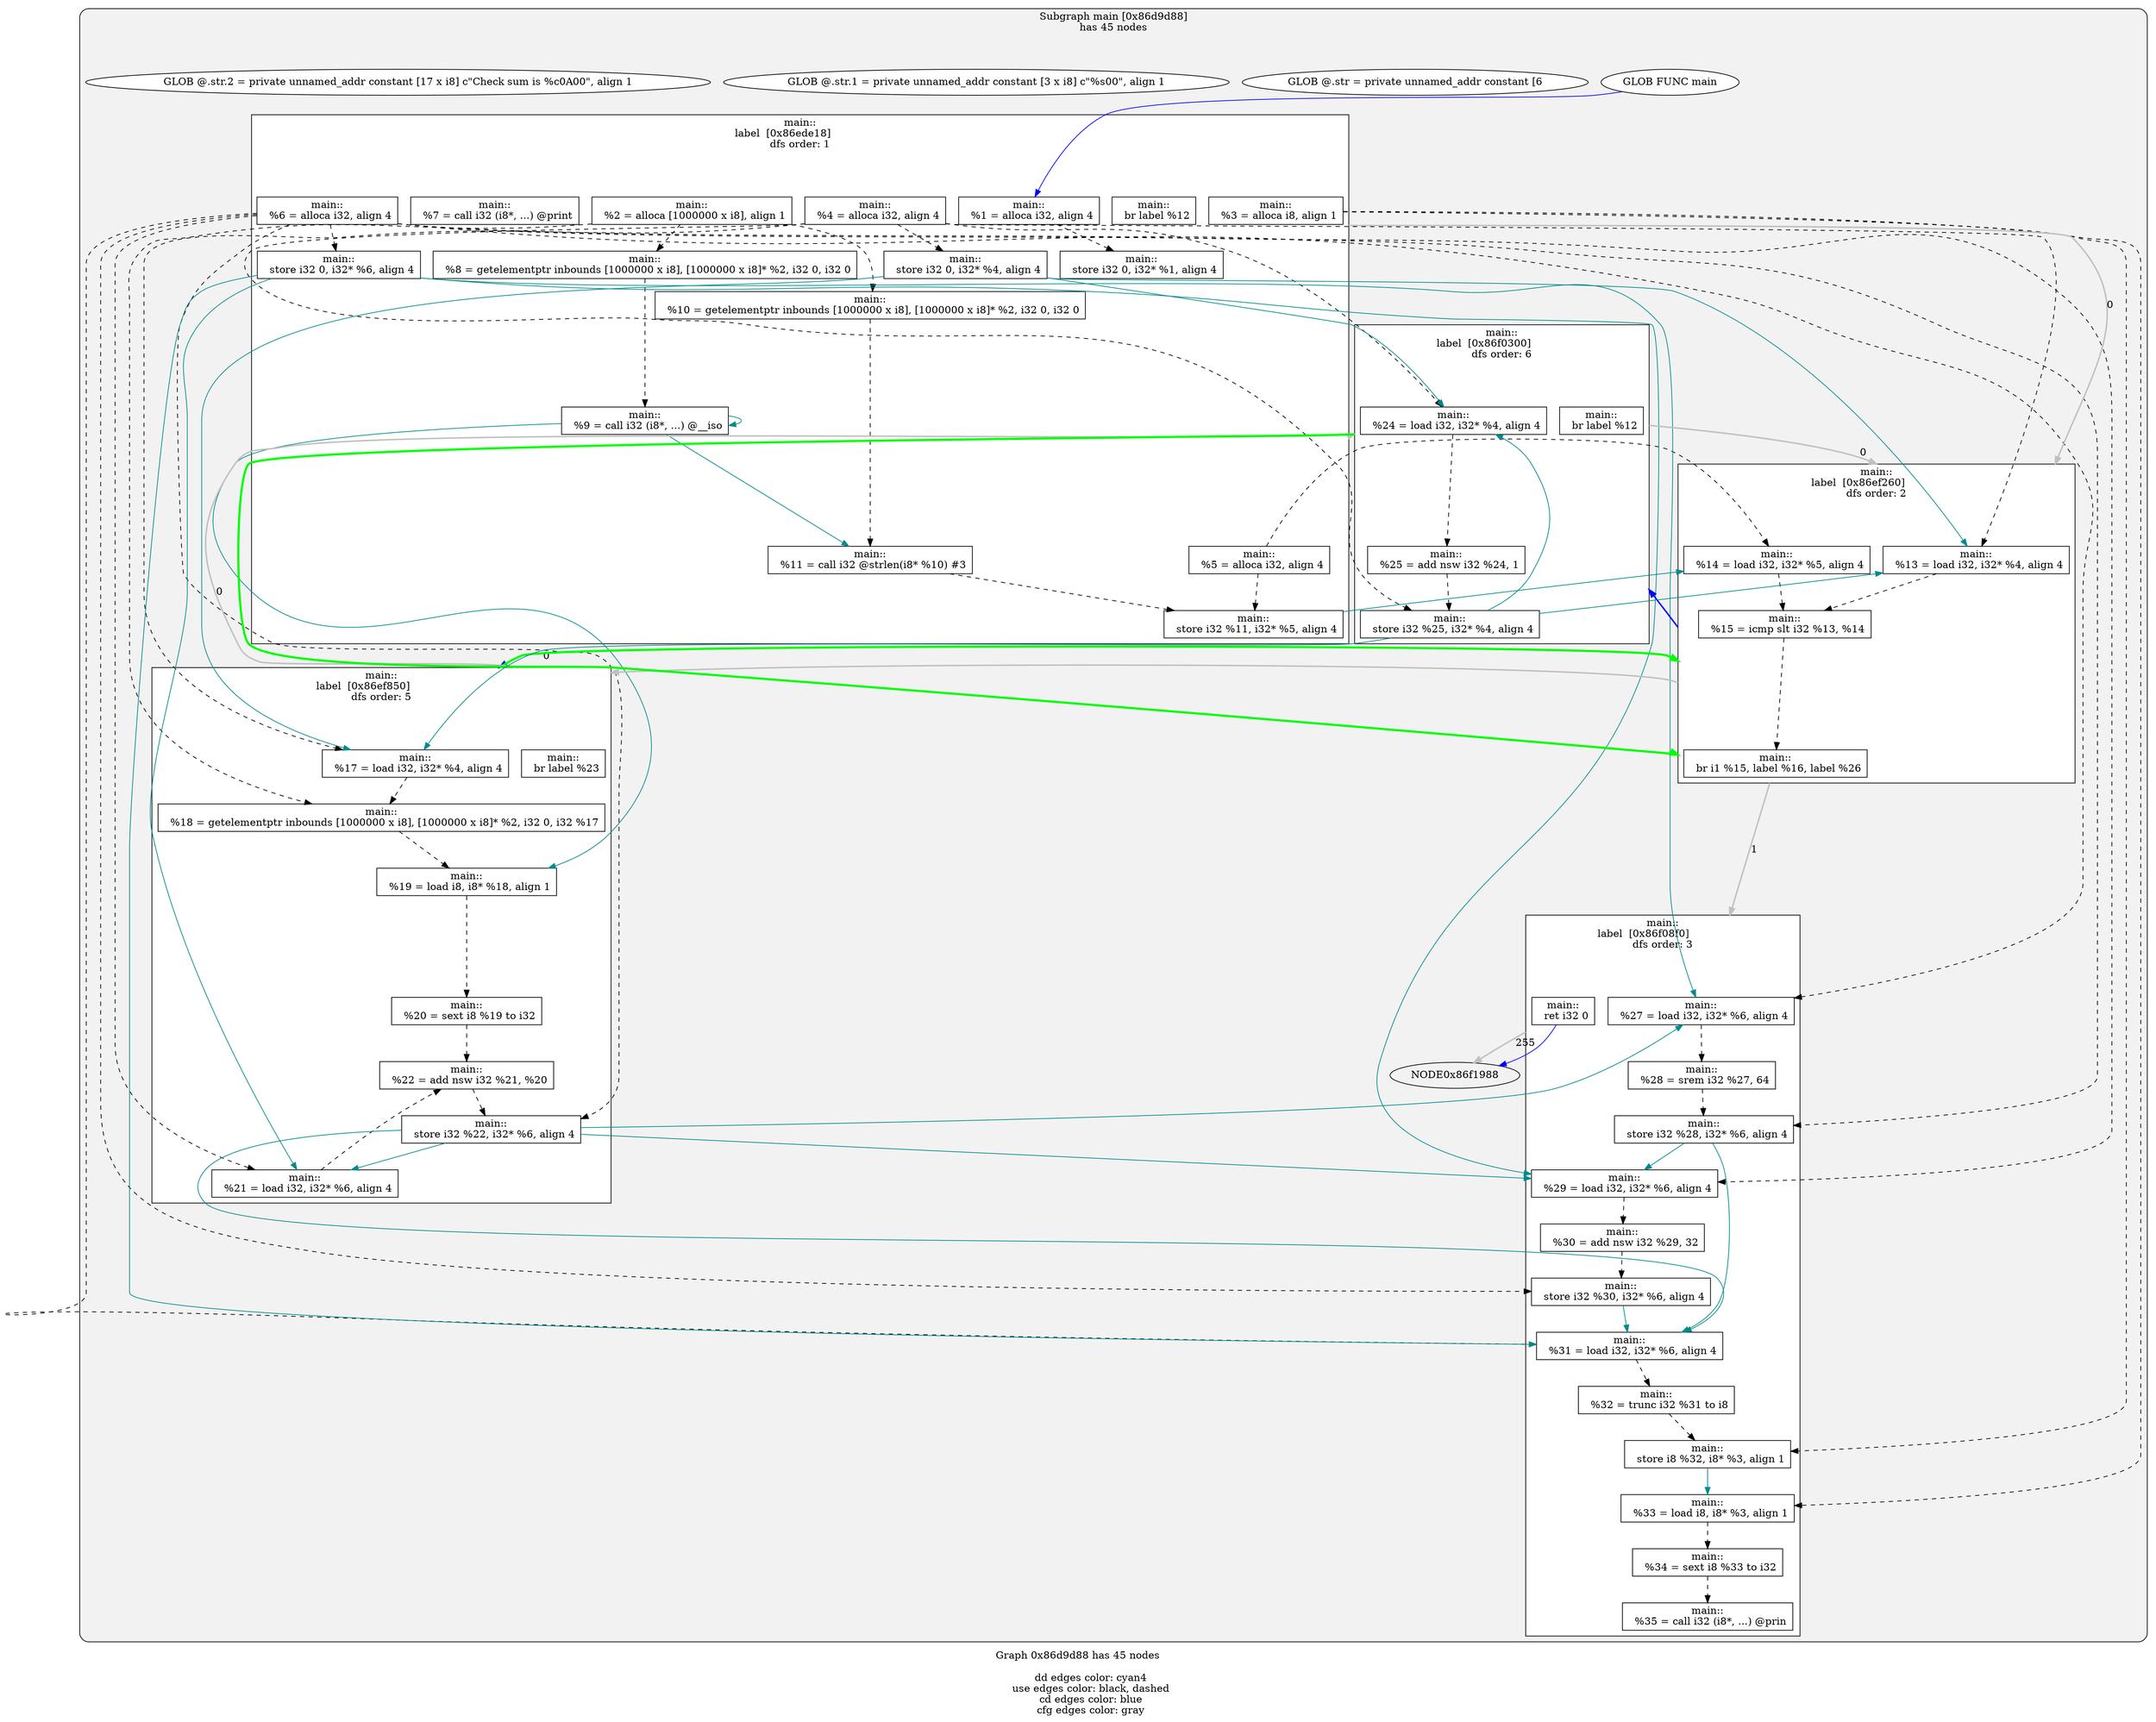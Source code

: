 digraph "DependenceGraph" {
	compound=true label="Graph 0x86d9d88 has 45 nodes\n
	dd edges color: cyan4
	use edges color: black, dashed
	cd edges color: blue
	cfg edges color: gray"

	/* subgraph 0x86d9d88 nodes */
	subgraph cluster_0x86d9d88 {
		style="filled, rounded" fillcolor=gray95
		label="Subgraph main [0x86d9d88]\nhas 45 nodes
"
		/* Basic Block main::
label  [0x86ede18] */
		subgraph cluster_bb_0x86ede18 {
			style=filled fillcolor=white
			label="main::
label  [0x86ede18]		\ndfs order: 1"
			NODE0x86edf28 [shape=rect label="0x86dbefc"]
			NODE0x86ee028 [shape=rect label="0x86dfe74"]
			NODE0x86ee158 [shape=rect label="0x86dfeac"]
			NODE0x86ee288 [shape=rect label="0x86e0594"]
			NODE0x86ee3b8 [shape=rect label="0x86e05cc"]
			NODE0x86ee4e8 [shape=rect label="0x86e0604"]
			NODE0x86ee618 [shape=rect label="0x86e0648"]
			NODE0x86ee748 [shape=rect label="0x86e0688"]
			NODE0x86ee890 [shape=rect label="0x86e06dc"]
			NODE0x86ee9c0 [shape=rect label="0x86e072c"]
			NODE0x86eeb08 [shape=rect label="0x86e077c"]
			NODE0x86eec38 [shape=rect label="0x86e07c0"]
			NODE0x86eed80 [shape=rect label="0x86e0808"]
			NODE0x86eeeb0 [shape=rect label="0x86e0848"]
			NODE0x86eefe0 [shape=rect label="0x86e0888"]
			NODE0x86ef110 [shape=rect label="0x86e08bc"]
		} /* cluster_bb_0x86ede18 */

		/* Basic Block main::
label  [0x86ef260] */
		subgraph cluster_bb_0x86ef260 {
			style=filled fillcolor=white
			label="main::
label  [0x86ef260]		\ndfs order: 2"
			NODE0x86ef370 [shape=rect label="0x86e08ec"]
			NODE0x86ef4a0 [shape=rect label="0x86e0924"]
			NODE0x86ef5d0 [shape=rect label="0x86e0968"]
			NODE0x86ef700 [shape=rect label="0x86e09b4"]
		} /* cluster_bb_0x86ef260 */

		/* Basic Block main::
label  [0x86ef850] */
		subgraph cluster_bb_0x86ef850 {
			style=filled fillcolor=white
			label="main::
label  [0x86ef850]		\ndfs order: 5"
			NODE0x86ef960 [shape=rect label="0x86e09e4"]
			NODE0x86efa90 [shape=rect label="0x86e265c"]
			NODE0x86efbc0 [shape=rect label="0x86dfdf4"]
			NODE0x86efcf0 [shape=rect label="0x86dfee4"]
			NODE0x86efe20 [shape=rect label="0x86dfe2c"]
			NODE0x86eff50 [shape=rect label="0x86e00d0"]
			NODE0x86f0080 [shape=rect label="0x86e0110"]
			NODE0x86f01b0 [shape=rect label="0x86e0a1c"]
		} /* cluster_bb_0x86ef850 */

		/* Basic Block main::
label  [0x86f0300] */
		subgraph cluster_bb_0x86f0300 {
			style=filled fillcolor=white
			label="main::
label  [0x86f0300]		\ndfs order: 6"
			NODE0x86f0410 [shape=rect label="0x86e0a4c"]
			NODE0x86f0540 [shape=rect label="0x86e0a90"]
			NODE0x86f0670 [shape=rect label="0x86e0ad0"]
			NODE0x86f07a0 [shape=rect label="0x86e0b04"]
		} /* cluster_bb_0x86f0300 */

		/* Basic Block main::
label  [0x86f08f0] */
		subgraph cluster_bb_0x86f08f0 {
			style=filled fillcolor=white
			label="main::
label  [0x86f08f0]		\ndfs order: 3"
			NODE0x86f0a00 [shape=rect label="0x86e0b34"]
			NODE0x86f0b30 [shape=rect label="0x86e0b78"]
			NODE0x86f0c60 [shape=rect label="0x86de570"]
			NODE0x86f0d90 [shape=rect label="0x86de5a4"]
			NODE0x86f0ec0 [shape=rect label="0x86de5e8"]
			NODE0x86f0ff0 [shape=rect label="0x86de628"]
			NODE0x86f1120 [shape=rect label="0x86de65c"]
			NODE0x86f1250 [shape=rect label="0x86de694"]
			NODE0x86f1380 [shape=rect label="0x86de6d0"]
			NODE0x86f14b0 [shape=rect label="0x86de704"]
			NODE0x86f15e0 [shape=rect label="0x86de73c"]
			NODE0x86f1710 [shape=rect label="0x86dec9c"]
			NODE0x86f1858 [shape=rect label="0x86decd4"]
		} /* cluster_bb_0x86f08f0 */

	NODE0x86ef110 -> NODE0x86ef370 [penwidth=2 label="0"  ltail=cluster_bb_0x86ede18  lhead=cluster_bb_0x86ef260  color="gray"]
	NODE0x86ef700 -> NODE0x86ef960 [penwidth=2 label="0"  ltail=cluster_bb_0x86ef260  lhead=cluster_bb_0x86ef850  color="gray"]
	NODE0x86ef700 -> NODE0x86f0a00 [penwidth=2 label="1"  ltail=cluster_bb_0x86ef260  lhead=cluster_bb_0x86f08f0  color="gray"]
	NODE0x86ef700 -> NODE0x86ef960 [penwidth=2 color=blue  ltail=cluster_bb_0x86ef260  lhead=cluster_bb_0x86ef850]
	NODE0x86ef700 -> NODE0x86f0410 [penwidth=2 color=blue  ltail=cluster_bb_0x86ef260  lhead=cluster_bb_0x86f0300]
	NODE0x86f01b0 -> NODE0x86f0410 [penwidth=2 label="0"  ltail=cluster_bb_0x86ef850  lhead=cluster_bb_0x86f0300  color="gray"]
	/* post-dominance frontiers */
NODE0x86ef960 -> NODE0x86ef700 [penwidth=3 color=green  ltail=cluster_bb_0x86ef850  lhead=cluster_bb_0x86ef260 constraint=false]
	NODE0x86f07a0 -> NODE0x86ef370 [penwidth=2 label="0"  ltail=cluster_bb_0x86f0300  lhead=cluster_bb_0x86ef260  color="gray"]
	/* post-dominance frontiers */
NODE0x86f0410 -> NODE0x86ef700 [penwidth=3 color=green  ltail=cluster_bb_0x86f0300  lhead=cluster_bb_0x86ef260 constraint=false]
	NODE0x86f1858 -> NODE0x86f1988 [penwidth=2 label="255"  ltail=cluster_bb_0x86f08f0  lhead=cluster_bb_0x86f1a88  color="gray"]
		NODE0x86edf28 [label="main::
  %1 = alloca i32, align 4" style=filled fillcolor=white]
		/* -- node 0x86dbefc
		 * ------------------------------------------- */
		/* DD edges */
		/* USE edges */
		NODE0x86edf28 -> NODE0x86ee618 [color="black" rank=max style="dashed"]
		/* CD edges */
		/* ID edges */
		NODE0x86f0c60 [label="main::
  store i32 %28, i32* %6, align 4" style=filled fillcolor=white]
		/* -- node 0x86de570
		 * ------------------------------------------- */
		/* DD edges */
		NODE0x86f0c60 -> NODE0x86f0d90 [color="cyan4" rank=max]
		NODE0x86f0c60 -> NODE0x86f1120 [color="cyan4" rank=max]
		/* USE edges */
		/* CD edges */
		/* ID edges */
		NODE0x86f0d90 [label="main::
  %29 = load i32, i32* %6, align 4" style=filled fillcolor=white]
		/* -- node 0x86de5a4
		 * ------------------------------------------- */
		/* DD edges */
		/* USE edges */
		NODE0x86f0d90 -> NODE0x86f0ec0 [color="black" rank=max style="dashed"]
		/* CD edges */
		/* ID edges */
		NODE0x86f0ec0 [label="main::
  %30 = add nsw i32 %29, 32" style=filled fillcolor=white]
		/* -- node 0x86de5e8
		 * ------------------------------------------- */
		/* DD edges */
		/* USE edges */
		NODE0x86f0ec0 -> NODE0x86f0ff0 [color="black" rank=max style="dashed"]
		/* CD edges */
		/* ID edges */
		NODE0x86f0ff0 [label="main::
  store i32 %30, i32* %6, align 4" style=filled fillcolor=white]
		/* -- node 0x86de628
		 * ------------------------------------------- */
		/* DD edges */
		NODE0x86f0ff0 -> NODE0x86f1120 [color="cyan4" rank=max]
		/* USE edges */
		/* CD edges */
		/* ID edges */
		NODE0x86f1120 [label="main::
  %31 = load i32, i32* %6, align 4" style=filled fillcolor=white]
		/* -- node 0x86de65c
		 * ------------------------------------------- */
		/* DD edges */
		/* USE edges */
		NODE0x86f1120 -> NODE0x86f1250 [color="black" rank=max style="dashed"]
		/* CD edges */
		/* ID edges */
		NODE0x86f1250 [label="main::
  %32 = trunc i32 %31 to i8" style=filled fillcolor=white]
		/* -- node 0x86de694
		 * ------------------------------------------- */
		/* DD edges */
		/* USE edges */
		NODE0x86f1250 -> NODE0x86f1380 [color="black" rank=max style="dashed"]
		/* CD edges */
		/* ID edges */
		NODE0x86f1380 [label="main::
  store i8 %32, i8* %3, align 1" style=filled fillcolor=white]
		/* -- node 0x86de6d0
		 * ------------------------------------------- */
		/* DD edges */
		NODE0x86f1380 -> NODE0x86f14b0 [color="cyan4" rank=max]
		/* USE edges */
		/* CD edges */
		/* ID edges */
		NODE0x86f14b0 [label="main::
  %33 = load i8, i8* %3, align 1" style=filled fillcolor=white]
		/* -- node 0x86de704
		 * ------------------------------------------- */
		/* DD edges */
		/* USE edges */
		NODE0x86f14b0 -> NODE0x86f15e0 [color="black" rank=max style="dashed"]
		/* CD edges */
		/* ID edges */
		NODE0x86f15e0 [label="main::
  %34 = sext i8 %33 to i32" style=filled fillcolor=white]
		/* -- node 0x86de73c
		 * ------------------------------------------- */
		/* DD edges */
		/* USE edges */
		NODE0x86f15e0 -> NODE0x86f1710 [color="black" rank=max style="dashed"]
		/* CD edges */
		/* ID edges */
		NODE0x86f1710 [label="main::
  %35 = call i32 (i8*, ...) @prin" style=filled fillcolor=white]
		/* -- node 0x86dec9c
		 * ------------------------------------------- */
		/* DD edges */
		/* USE edges */
		/* CD edges */
		/* ID edges */
		NODE0x86f1858 [label="main::
  ret i32 0" style=filled fillcolor=white]
		/* -- node 0x86decd4
		 * ------------------------------------------- */
		/* DD edges */
		/* USE edges */
		/* CD edges */
		NODE0x86f1858 -> NODE0x86f1988 [color="blue"]
		/* ID edges */
		NODE0x86efbc0 [label="main::
  %19 = load i8, i8* %18, align 1" style=filled fillcolor=white]
		/* -- node 0x86dfdf4
		 * ------------------------------------------- */
		/* DD edges */
		/* USE edges */
		NODE0x86efbc0 -> NODE0x86efcf0 [color="black" rank=max style="dashed"]
		/* CD edges */
		/* ID edges */
		NODE0x86efe20 [label="main::
  %21 = load i32, i32* %6, align 4" style=filled fillcolor=white]
		/* -- node 0x86dfe2c
		 * ------------------------------------------- */
		/* DD edges */
		/* USE edges */
		NODE0x86efe20 -> NODE0x86eff50 [color="black" rank=max style="dashed"]
		/* CD edges */
		/* ID edges */
		NODE0x86ee028 [label="main::
  %2 = alloca [1000000 x i8], align 1" style=filled fillcolor=white]
		/* -- node 0x86dfe74
		 * ------------------------------------------- */
		/* DD edges */
		/* USE edges */
		NODE0x86ee028 -> NODE0x86ee890 [color="black" rank=max style="dashed"]
		NODE0x86ee028 -> NODE0x86eeb08 [color="black" rank=max style="dashed"]
		NODE0x86ee028 -> NODE0x86efa90 [color="black" rank=max style="dashed"]
		/* CD edges */
		/* ID edges */
		NODE0x86ee158 [label="main::
  %3 = alloca i8, align 1" style=filled fillcolor=white]
		/* -- node 0x86dfeac
		 * ------------------------------------------- */
		/* DD edges */
		/* USE edges */
		NODE0x86ee158 -> NODE0x86f1380 [color="black" rank=max style="dashed"]
		NODE0x86ee158 -> NODE0x86f14b0 [color="black" rank=max style="dashed"]
		/* CD edges */
		/* ID edges */
		NODE0x86efcf0 [label="main::
  %20 = sext i8 %19 to i32" style=filled fillcolor=white]
		/* -- node 0x86dfee4
		 * ------------------------------------------- */
		/* DD edges */
		/* USE edges */
		NODE0x86efcf0 -> NODE0x86eff50 [color="black" rank=max style="dashed"]
		/* CD edges */
		/* ID edges */
		NODE0x86eff50 [label="main::
  %22 = add nsw i32 %21, %20" style=filled fillcolor=white]
		/* -- node 0x86e00d0
		 * ------------------------------------------- */
		/* DD edges */
		/* USE edges */
		NODE0x86eff50 -> NODE0x86f0080 [color="black" rank=max style="dashed"]
		/* CD edges */
		/* ID edges */
		NODE0x86f0080 [label="main::
  store i32 %22, i32* %6, align 4" style=filled fillcolor=white]
		/* -- node 0x86e0110
		 * ------------------------------------------- */
		/* DD edges */
		NODE0x86f0080 -> NODE0x86efe20 [color="cyan4" rank=max]
		NODE0x86f0080 -> NODE0x86f0a00 [color="cyan4" rank=max]
		NODE0x86f0080 -> NODE0x86f0d90 [color="cyan4" rank=max]
		NODE0x86f0080 -> NODE0x86f1120 [color="cyan4" rank=max]
		/* USE edges */
		/* CD edges */
		/* ID edges */
		NODE0x86ee288 [label="main::
  %4 = alloca i32, align 4" style=filled fillcolor=white]
		/* -- node 0x86e0594
		 * ------------------------------------------- */
		/* DD edges */
		/* USE edges */
		NODE0x86ee288 -> NODE0x86eefe0 [color="black" rank=max style="dashed"]
		NODE0x86ee288 -> NODE0x86ef370 [color="black" rank=max style="dashed"]
		NODE0x86ee288 -> NODE0x86ef960 [color="black" rank=max style="dashed"]
		NODE0x86ee288 -> NODE0x86f0410 [color="black" rank=max style="dashed"]
		NODE0x86ee288 -> NODE0x86f0670 [color="black" rank=max style="dashed"]
		/* CD edges */
		/* ID edges */
		NODE0x86ee3b8 [label="main::
  %5 = alloca i32, align 4" style=filled fillcolor=white]
		/* -- node 0x86e05cc
		 * ------------------------------------------- */
		/* DD edges */
		/* USE edges */
		NODE0x86ee3b8 -> NODE0x86eed80 [color="black" rank=max style="dashed"]
		NODE0x86ee3b8 -> NODE0x86ef4a0 [color="black" rank=max style="dashed"]
		/* CD edges */
		/* ID edges */
		NODE0x86ee4e8 [label="main::
  %6 = alloca i32, align 4" style=filled fillcolor=white]
		/* -- node 0x86e0604
		 * ------------------------------------------- */
		/* DD edges */
		/* USE edges */
		NODE0x86ee4e8 -> NODE0x86eeeb0 [color="black" rank=max style="dashed"]
		NODE0x86ee4e8 -> NODE0x86efe20 [color="black" rank=max style="dashed"]
		NODE0x86ee4e8 -> NODE0x86f0080 [color="black" rank=max style="dashed"]
		NODE0x86ee4e8 -> NODE0x86f0a00 [color="black" rank=max style="dashed"]
		NODE0x86ee4e8 -> NODE0x86f0c60 [color="black" rank=max style="dashed"]
		NODE0x86ee4e8 -> NODE0x86f0d90 [color="black" rank=max style="dashed"]
		NODE0x86ee4e8 -> NODE0x86f0ff0 [color="black" rank=max style="dashed"]
		NODE0x86ee4e8 -> NODE0x86f1120 [color="black" rank=max style="dashed"]
		/* CD edges */
		/* ID edges */
		NODE0x86ee618 [label="main::
  store i32 0, i32* %1, align 4" style=filled fillcolor=white]
		/* -- node 0x86e0648
		 * ------------------------------------------- */
		/* DD edges */
		/* USE edges */
		/* CD edges */
		/* ID edges */
		NODE0x86ee748 [label="main::
  %7 = call i32 (i8*, ...) @print" style=filled fillcolor=white]
		/* -- node 0x86e0688
		 * ------------------------------------------- */
		/* DD edges */
		/* USE edges */
		/* CD edges */
		/* ID edges */
		NODE0x86ee890 [label="main::
  %8 = getelementptr inbounds [1000000 x i8], [1000000 x i8]* %2, i32 0, i32 0" style=filled fillcolor=white]
		/* -- node 0x86e06dc
		 * ------------------------------------------- */
		/* DD edges */
		/* USE edges */
		NODE0x86ee890 -> NODE0x86ee9c0 [color="black" rank=max style="dashed"]
		/* CD edges */
		/* ID edges */
		NODE0x86ee9c0 [label="main::
  %9 = call i32 (i8*, ...) @__iso" style=filled fillcolor=white]
		/* -- node 0x86e072c
		 * ------------------------------------------- */
		/* DD edges */
		NODE0x86ee9c0 -> NODE0x86ee9c0 [color="cyan4" rank=max]
		NODE0x86ee9c0 -> NODE0x86eec38 [color="cyan4" rank=max]
		NODE0x86ee9c0 -> NODE0x86efbc0 [color="cyan4" rank=max]
		/* USE edges */
		/* CD edges */
		/* ID edges */
		NODE0x86eeb08 [label="main::
  %10 = getelementptr inbounds [1000000 x i8], [1000000 x i8]* %2, i32 0, i32 0" style=filled fillcolor=white]
		/* -- node 0x86e077c
		 * ------------------------------------------- */
		/* DD edges */
		/* USE edges */
		NODE0x86eeb08 -> NODE0x86eec38 [color="black" rank=max style="dashed"]
		/* CD edges */
		/* ID edges */
		NODE0x86eec38 [label="main::
  %11 = call i32 @strlen(i8* %10) #3" style=filled fillcolor=white]
		/* -- node 0x86e07c0
		 * ------------------------------------------- */
		/* DD edges */
		/* USE edges */
		NODE0x86eec38 -> NODE0x86eed80 [color="black" rank=max style="dashed"]
		/* CD edges */
		/* ID edges */
		NODE0x86eed80 [label="main::
  store i32 %11, i32* %5, align 4" style=filled fillcolor=white]
		/* -- node 0x86e0808
		 * ------------------------------------------- */
		/* DD edges */
		NODE0x86eed80 -> NODE0x86ef4a0 [color="cyan4" rank=max]
		/* USE edges */
		/* CD edges */
		/* ID edges */
		NODE0x86eeeb0 [label="main::
  store i32 0, i32* %6, align 4" style=filled fillcolor=white]
		/* -- node 0x86e0848
		 * ------------------------------------------- */
		/* DD edges */
		NODE0x86eeeb0 -> NODE0x86efe20 [color="cyan4" rank=max]
		NODE0x86eeeb0 -> NODE0x86f0a00 [color="cyan4" rank=max]
		NODE0x86eeeb0 -> NODE0x86f0d90 [color="cyan4" rank=max]
		NODE0x86eeeb0 -> NODE0x86f1120 [color="cyan4" rank=max]
		/* USE edges */
		/* CD edges */
		/* ID edges */
		NODE0x86eefe0 [label="main::
  store i32 0, i32* %4, align 4" style=filled fillcolor=white]
		/* -- node 0x86e0888
		 * ------------------------------------------- */
		/* DD edges */
		NODE0x86eefe0 -> NODE0x86ef370 [color="cyan4" rank=max]
		NODE0x86eefe0 -> NODE0x86ef960 [color="cyan4" rank=max]
		NODE0x86eefe0 -> NODE0x86f0410 [color="cyan4" rank=max]
		/* USE edges */
		/* CD edges */
		/* ID edges */
		NODE0x86ef110 [label="main::
  br label %12" style=filled fillcolor=white]
		/* -- node 0x86e08bc
		 * ------------------------------------------- */
		/* DD edges */
		/* USE edges */
		/* CD edges */
		/* ID edges */
		NODE0x86ef370 [label="main::
  %13 = load i32, i32* %4, align 4" style=filled fillcolor=white]
		/* -- node 0x86e08ec
		 * ------------------------------------------- */
		/* DD edges */
		/* USE edges */
		NODE0x86ef370 -> NODE0x86ef5d0 [color="black" rank=max style="dashed"]
		/* CD edges */
		/* ID edges */
		NODE0x86ef4a0 [label="main::
  %14 = load i32, i32* %5, align 4" style=filled fillcolor=white]
		/* -- node 0x86e0924
		 * ------------------------------------------- */
		/* DD edges */
		/* USE edges */
		NODE0x86ef4a0 -> NODE0x86ef5d0 [color="black" rank=max style="dashed"]
		/* CD edges */
		/* ID edges */
		NODE0x86ef5d0 [label="main::
  %15 = icmp slt i32 %13, %14" style=filled fillcolor=white]
		/* -- node 0x86e0968
		 * ------------------------------------------- */
		/* DD edges */
		/* USE edges */
		NODE0x86ef5d0 -> NODE0x86ef700 [color="black" rank=max style="dashed"]
		/* CD edges */
		/* ID edges */
		NODE0x86ef700 [label="main::
  br i1 %15, label %16, label %26" style=filled fillcolor=white]
		/* -- node 0x86e09b4
		 * ------------------------------------------- */
		/* DD edges */
		/* USE edges */
		/* CD edges */
		/* ID edges */
		NODE0x86ef960 [label="main::
  %17 = load i32, i32* %4, align 4" style=filled fillcolor=white]
		/* -- node 0x86e09e4
		 * ------------------------------------------- */
		/* DD edges */
		/* USE edges */
		NODE0x86ef960 -> NODE0x86efa90 [color="black" rank=max style="dashed"]
		/* CD edges */
		/* ID edges */
		NODE0x86f01b0 [label="main::
  br label %23" style=filled fillcolor=white]
		/* -- node 0x86e0a1c
		 * ------------------------------------------- */
		/* DD edges */
		/* USE edges */
		/* CD edges */
		/* ID edges */
		NODE0x86f0410 [label="main::
  %24 = load i32, i32* %4, align 4" style=filled fillcolor=white]
		/* -- node 0x86e0a4c
		 * ------------------------------------------- */
		/* DD edges */
		/* USE edges */
		NODE0x86f0410 -> NODE0x86f0540 [color="black" rank=max style="dashed"]
		/* CD edges */
		/* ID edges */
		NODE0x86f0540 [label="main::
  %25 = add nsw i32 %24, 1" style=filled fillcolor=white]
		/* -- node 0x86e0a90
		 * ------------------------------------------- */
		/* DD edges */
		/* USE edges */
		NODE0x86f0540 -> NODE0x86f0670 [color="black" rank=max style="dashed"]
		/* CD edges */
		/* ID edges */
		NODE0x86f0670 [label="main::
  store i32 %25, i32* %4, align 4" style=filled fillcolor=white]
		/* -- node 0x86e0ad0
		 * ------------------------------------------- */
		/* DD edges */
		NODE0x86f0670 -> NODE0x86ef370 [color="cyan4" rank=max]
		NODE0x86f0670 -> NODE0x86ef960 [color="cyan4" rank=max]
		NODE0x86f0670 -> NODE0x86f0410 [color="cyan4" rank=max]
		/* USE edges */
		/* CD edges */
		/* ID edges */
		NODE0x86f07a0 [label="main::
  br label %12" style=filled fillcolor=white]
		/* -- node 0x86e0b04
		 * ------------------------------------------- */
		/* DD edges */
		/* USE edges */
		/* CD edges */
		/* ID edges */
		NODE0x86f0a00 [label="main::
  %27 = load i32, i32* %6, align 4" style=filled fillcolor=white]
		/* -- node 0x86e0b34
		 * ------------------------------------------- */
		/* DD edges */
		/* USE edges */
		NODE0x86f0a00 -> NODE0x86f0b30 [color="black" rank=max style="dashed"]
		/* CD edges */
		/* ID edges */
		NODE0x86f0b30 [label="main::
  %28 = srem i32 %27, 64" style=filled fillcolor=white]
		/* -- node 0x86e0b78
		 * ------------------------------------------- */
		/* DD edges */
		/* USE edges */
		NODE0x86f0b30 -> NODE0x86f0c60 [color="black" rank=max style="dashed"]
		/* CD edges */
		/* ID edges */
		NODE0x86efa90 [label="main::
  %18 = getelementptr inbounds [1000000 x i8], [1000000 x i8]* %2, i32 0, i32 %17" style=filled fillcolor=white]
		/* -- node 0x86e265c
		 * ------------------------------------------- */
		/* DD edges */
		/* USE edges */
		NODE0x86efa90 -> NODE0x86efbc0 [color="black" rank=max style="dashed"]
		/* CD edges */
		/* ID edges */
		NODE0x86edd18 [label="GLOB FUNC main" style=filled fillcolor=white]
		/* -- node 0x86d9b04
		 * ------------------------------------------- */
		/* DD edges */
		/* USE edges */
		/* CD edges */
		NODE0x86edd18 -> NODE0x86edf28 [color="blue"]
		/* ID edges */
		NODE0x86eda18 [label="GLOB @.str = private unnamed_addr constant [6" style=filled fillcolor=white]
		/* -- node 0x86dbe1c
		 * ------------------------------------------- */
		/* DD edges */
		/* USE edges */
		/* CD edges */
		/* ID edges */
		NODE0x86edb18 [label="GLOB @.str.1 = private unnamed_addr constant [3 x i8] c\"%s\00\", align 1" style=filled fillcolor=white]
		/* -- node 0x86dbe7c
		 * ------------------------------------------- */
		/* DD edges */
		/* USE edges */
		/* CD edges */
		/* ID edges */
		NODE0x86edc18 [label="GLOB @.str.2 = private unnamed_addr constant [17 x i8] c\"Check sum is %c\0A\00\", align 1" style=filled fillcolor=white]
		/* -- node 0x86dee8c
		 * ------------------------------------------- */
		/* DD edges */
		/* USE edges */
		/* CD edges */
		/* ID edges */
	}
}
